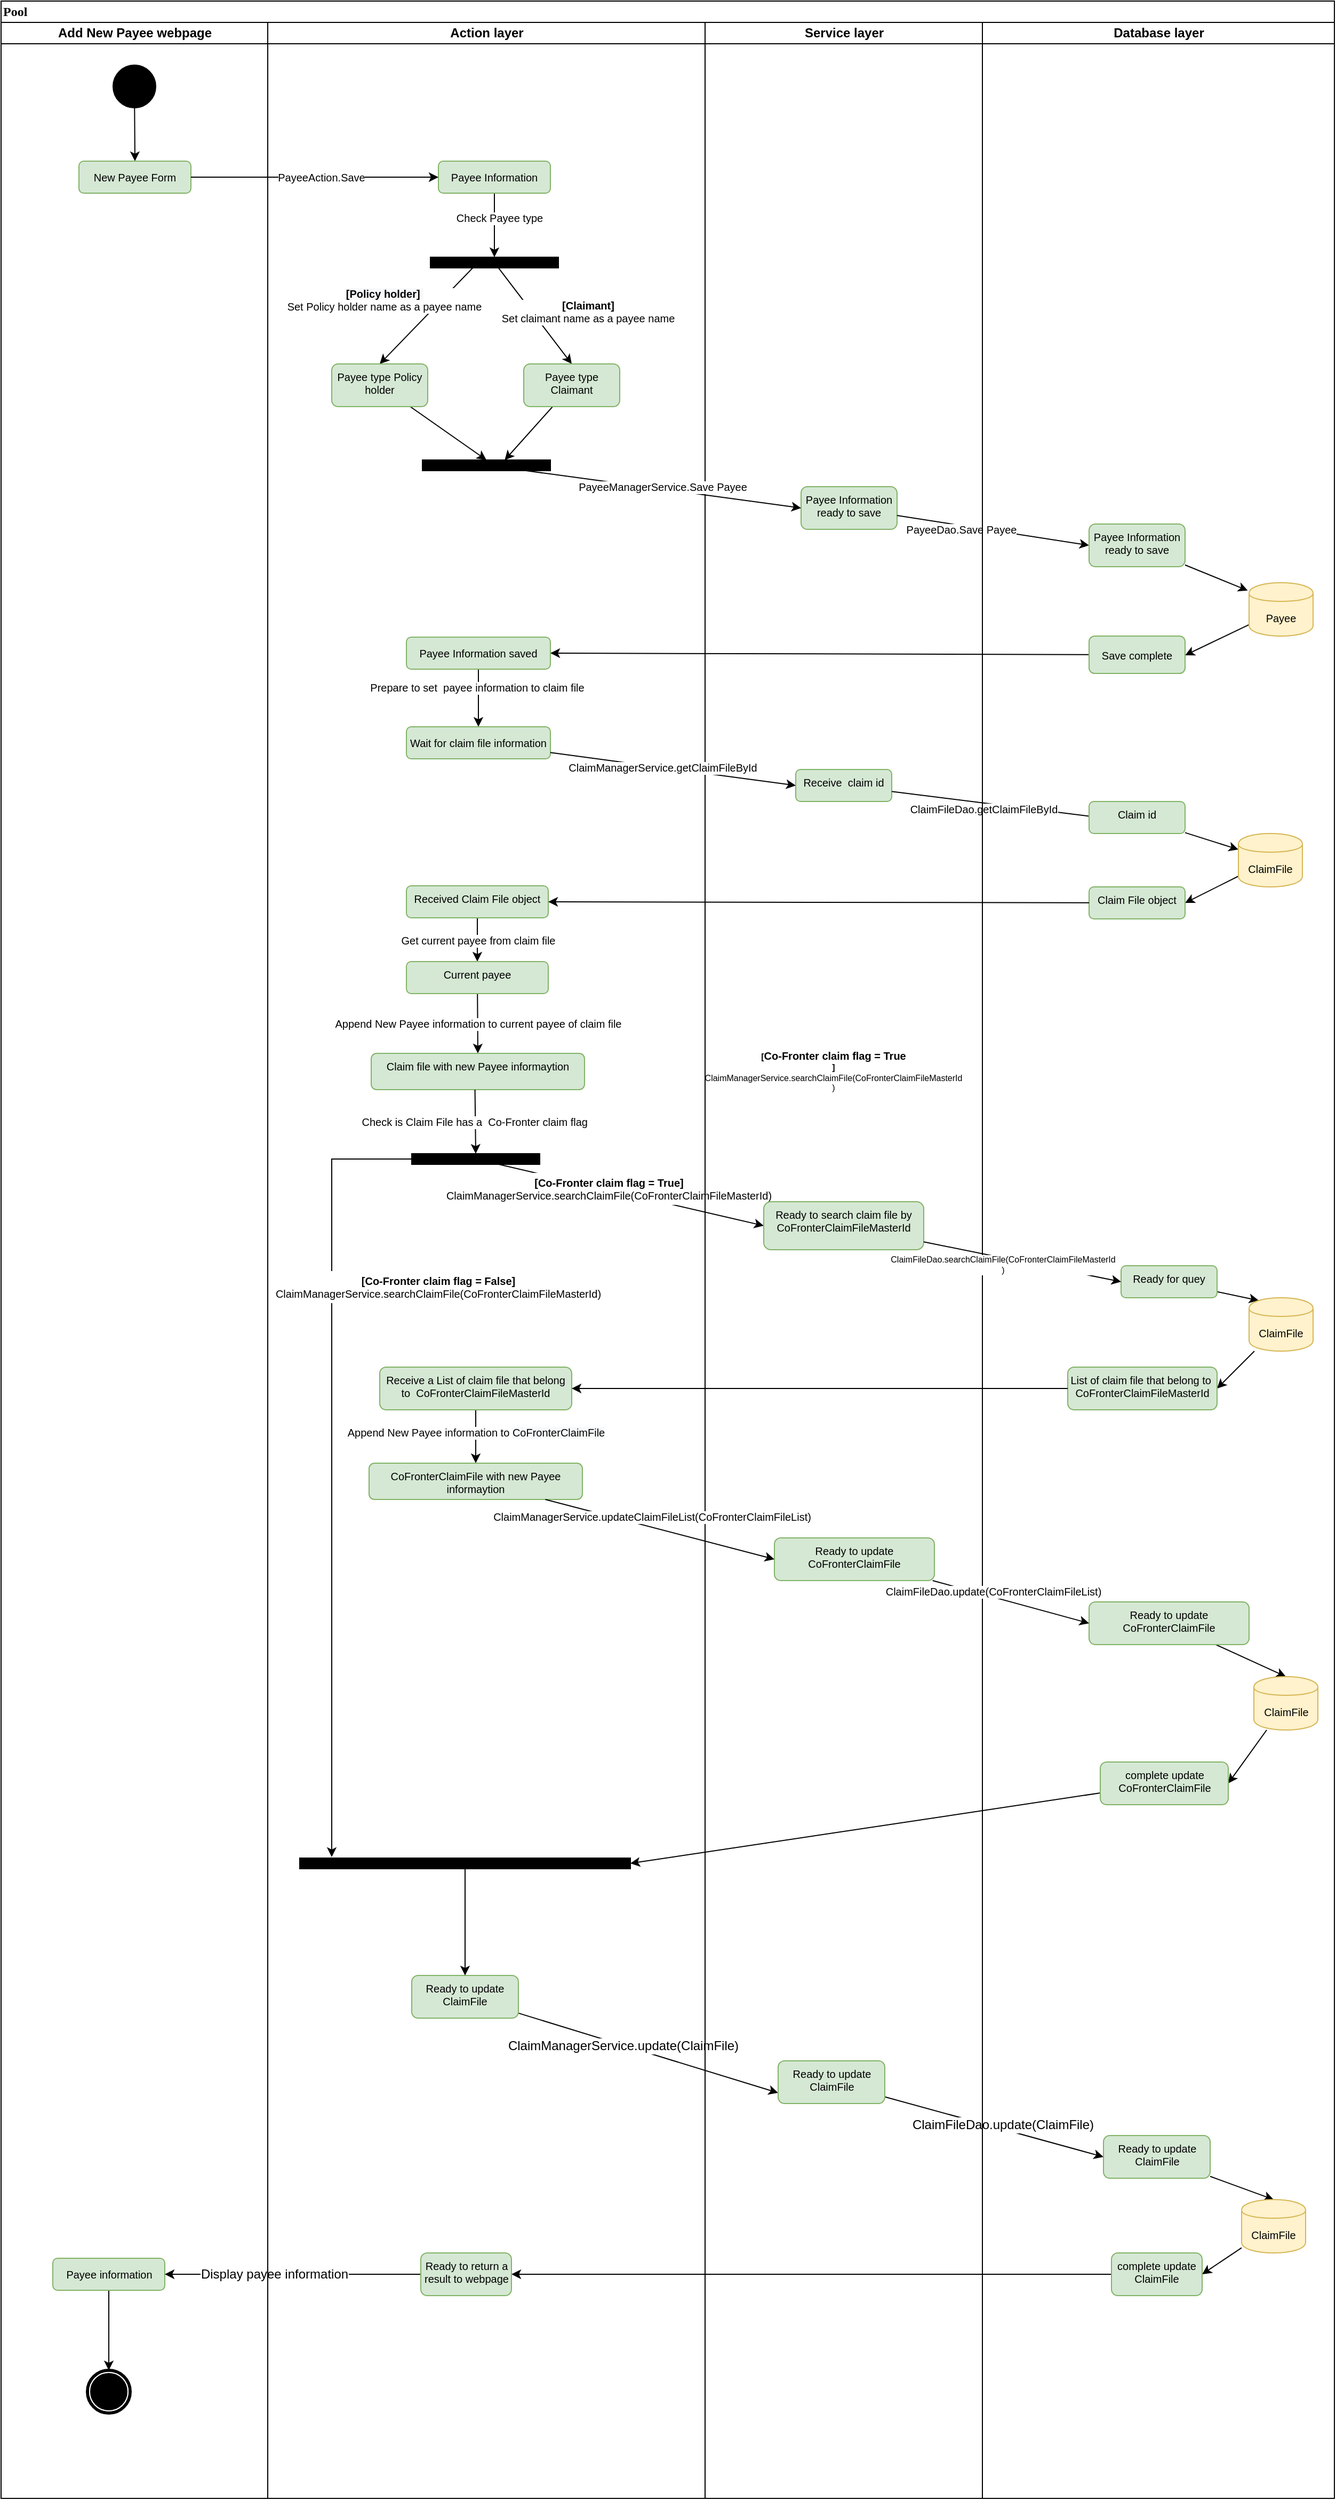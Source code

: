 <mxfile version="11.3.1" type="github" pages="1"><diagram name="Page-1" id="0783ab3e-0a74-02c8-0abd-f7b4e66b4bec"><mxGraphModel dx="1635" dy="1008" grid="1" gridSize="10" guides="1" tooltips="1" connect="1" arrows="1" fold="1" page="1" pageScale="1" pageWidth="850" pageHeight="1100" background="#ffffff" math="0" shadow="0"><root><mxCell id="0"/><mxCell id="1" parent="0"/><mxCell id="1c1d494c118603dd-1" value="Pool" style="swimlane;html=1;childLayout=stackLayout;startSize=20;rounded=0;shadow=0;comic=0;labelBackgroundColor=none;strokeColor=#000000;strokeWidth=1;fillColor=#ffffff;fontFamily=Verdana;fontSize=12;fontColor=#000000;align=left;" parent="1" vertex="1"><mxGeometry x="40" y="20" width="1250" height="2340" as="geometry"/></mxCell><mxCell id="o6uYyF3r6FIAQzFePDf1-80" style="edgeStyle=none;rounded=0;orthogonalLoop=1;jettySize=auto;html=1;entryX=0;entryY=0.5;entryDx=0;entryDy=0;fontSize=10;" edge="1" parent="1c1d494c118603dd-1" source="o6uYyF3r6FIAQzFePDf1-73" target="o6uYyF3r6FIAQzFePDf1-75"><mxGeometry relative="1" as="geometry"/></mxCell><mxCell id="o6uYyF3r6FIAQzFePDf1-82" value="&lt;b&gt;[&lt;span style=&quot;font-size: 10px&quot;&gt;Co-Fronter claim flag = True&lt;/span&gt;&lt;br&gt;]&lt;/b&gt;&lt;br&gt;ClaimManagerService.searchClaimFile(CoFronterClaimFileMasterId&lt;br&gt;)" style="text;resizable=0;points=[];align=center;verticalAlign=middle;labelBackgroundColor=#ffffff;fontSize=8;html=1;textDirection=ltr;" vertex="1" connectable="0" parent="o6uYyF3r6FIAQzFePDf1-80"><mxGeometry x="-0.267" y="-1" relative="1" as="geometry"><mxPoint x="222.5" y="-109" as="offset"/></mxGeometry></mxCell><mxCell id="1c1d494c118603dd-2" value="Add New Payee webpage" style="swimlane;html=1;startSize=20;" parent="1c1d494c118603dd-1" vertex="1"><mxGeometry y="20" width="250" height="2320" as="geometry"/></mxCell><mxCell id="o6uYyF3r6FIAQzFePDf1-14" style="edgeStyle=none;rounded=0;orthogonalLoop=1;jettySize=auto;html=1;entryX=0.5;entryY=0;entryDx=0;entryDy=0;fontSize=10;" edge="1" parent="1c1d494c118603dd-2" source="60571a20871a0731-4" target="o6uYyF3r6FIAQzFePDf1-1"><mxGeometry relative="1" as="geometry"/></mxCell><mxCell id="60571a20871a0731-4" value="" style="ellipse;whiteSpace=wrap;html=1;rounded=0;shadow=0;comic=0;labelBackgroundColor=none;strokeColor=#000000;strokeWidth=1;fillColor=#000000;fontFamily=Verdana;fontSize=12;fontColor=#000000;align=center;" parent="1c1d494c118603dd-2" vertex="1"><mxGeometry x="105" y="40" width="40" height="40" as="geometry"/></mxCell><mxCell id="o6uYyF3r6FIAQzFePDf1-1" value="New Payee Form" style="rounded=1;whiteSpace=wrap;html=1;fillColor=#d5e8d4;strokeColor=#82b366;fontSize=10;" vertex="1" parent="1c1d494c118603dd-2"><mxGeometry x="73" y="130" width="105" height="30" as="geometry"/></mxCell><mxCell id="o6uYyF3r6FIAQzFePDf1-151" style="edgeStyle=none;rounded=0;orthogonalLoop=1;jettySize=auto;html=1;entryX=0.5;entryY=0;entryDx=0;entryDy=0;fontSize=10;" edge="1" parent="1c1d494c118603dd-2" source="o6uYyF3r6FIAQzFePDf1-147" target="o6uYyF3r6FIAQzFePDf1-150"><mxGeometry relative="1" as="geometry"/></mxCell><mxCell id="o6uYyF3r6FIAQzFePDf1-147" value="Payee information" style="rounded=1;whiteSpace=wrap;html=1;fillColor=#d5e8d4;strokeColor=#82b366;fontSize=10;" vertex="1" parent="1c1d494c118603dd-2"><mxGeometry x="48.5" y="2095" width="105" height="30" as="geometry"/></mxCell><mxCell id="o6uYyF3r6FIAQzFePDf1-150" value="" style="shape=mxgraph.bpmn.shape;html=1;verticalLabelPosition=bottom;labelBackgroundColor=#ffffff;verticalAlign=top;perimeter=ellipsePerimeter;outline=end;symbol=terminate;rounded=0;shadow=0;comic=0;strokeColor=#000000;strokeWidth=1;fillColor=#ffffff;fontFamily=Verdana;fontSize=12;fontColor=#000000;align=center;" vertex="1" parent="1c1d494c118603dd-2"><mxGeometry x="81" y="2200" width="40" height="40" as="geometry"/></mxCell><mxCell id="o6uYyF3r6FIAQzFePDf1-110" style="edgeStyle=none;rounded=0;orthogonalLoop=1;jettySize=auto;html=1;entryX=1;entryY=0.5;entryDx=0;entryDy=0;fontSize=10;" edge="1" parent="1c1d494c118603dd-1" source="o6uYyF3r6FIAQzFePDf1-107" target="o6uYyF3r6FIAQzFePDf1-155"><mxGeometry relative="1" as="geometry"/></mxCell><mxCell id="o6uYyF3r6FIAQzFePDf1-114" style="edgeStyle=none;rounded=0;orthogonalLoop=1;jettySize=auto;html=1;entryX=0;entryY=0.75;entryDx=0;entryDy=0;fontSize=10;" edge="1" parent="1c1d494c118603dd-1" source="o6uYyF3r6FIAQzFePDf1-109" target="o6uYyF3r6FIAQzFePDf1-112"><mxGeometry relative="1" as="geometry"/></mxCell><mxCell id="o6uYyF3r6FIAQzFePDf1-115" value="ClaimManagerService.update(ClaimFile)" style="text;html=1;resizable=0;points=[];align=center;verticalAlign=middle;labelBackgroundColor=#ffffff;fontSize=12;" vertex="1" connectable="0" parent="o6uYyF3r6FIAQzFePDf1-114"><mxGeometry x="-0.194" relative="1" as="geometry"><mxPoint as="offset"/></mxGeometry></mxCell><mxCell id="o6uYyF3r6FIAQzFePDf1-116" style="edgeStyle=none;rounded=0;orthogonalLoop=1;jettySize=auto;html=1;entryX=0;entryY=0.5;entryDx=0;entryDy=0;fontSize=10;" edge="1" parent="1c1d494c118603dd-1" source="o6uYyF3r6FIAQzFePDf1-112" target="o6uYyF3r6FIAQzFePDf1-113"><mxGeometry relative="1" as="geometry"/></mxCell><mxCell id="o6uYyF3r6FIAQzFePDf1-117" value="ClaimFileDao.update(ClaimFile)" style="text;html=1;resizable=0;points=[];align=center;verticalAlign=middle;labelBackgroundColor=#ffffff;fontSize=12;" vertex="1" connectable="0" parent="o6uYyF3r6FIAQzFePDf1-116"><mxGeometry x="0.084" y="-2" relative="1" as="geometry"><mxPoint x="-0.5" y="-6" as="offset"/></mxGeometry></mxCell><mxCell id="o6uYyF3r6FIAQzFePDf1-146" style="edgeStyle=none;rounded=0;orthogonalLoop=1;jettySize=auto;html=1;entryX=1;entryY=0.5;entryDx=0;entryDy=0;fontSize=10;" edge="1" parent="1c1d494c118603dd-1" source="o6uYyF3r6FIAQzFePDf1-142" target="o6uYyF3r6FIAQzFePDf1-145"><mxGeometry relative="1" as="geometry"/></mxCell><mxCell id="o6uYyF3r6FIAQzFePDf1-148" style="edgeStyle=none;rounded=0;orthogonalLoop=1;jettySize=auto;html=1;entryX=1;entryY=0.5;entryDx=0;entryDy=0;fontSize=10;" edge="1" parent="1c1d494c118603dd-1" source="o6uYyF3r6FIAQzFePDf1-145" target="o6uYyF3r6FIAQzFePDf1-147"><mxGeometry relative="1" as="geometry"/></mxCell><mxCell id="o6uYyF3r6FIAQzFePDf1-149" value="Display payee information" style="text;html=1;resizable=0;points=[];align=center;verticalAlign=middle;labelBackgroundColor=#ffffff;fontSize=12;" vertex="1" connectable="0" parent="o6uYyF3r6FIAQzFePDf1-148"><mxGeometry x="0.148" relative="1" as="geometry"><mxPoint as="offset"/></mxGeometry></mxCell><mxCell id="1c1d494c118603dd-3" value="Action layer" style="swimlane;html=1;startSize=20;align=center;" parent="1c1d494c118603dd-1" vertex="1"><mxGeometry x="250" y="20" width="410" height="2320" as="geometry"/></mxCell><mxCell id="o6uYyF3r6FIAQzFePDf1-16" style="edgeStyle=none;rounded=0;orthogonalLoop=1;jettySize=auto;html=1;entryX=0.5;entryY=0;entryDx=0;entryDy=0;fontSize=10;exitX=0.339;exitY=0.901;exitDx=0;exitDy=0;exitPerimeter=0;" edge="1" parent="1c1d494c118603dd-3" source="o6uYyF3r6FIAQzFePDf1-18" target="o6uYyF3r6FIAQzFePDf1-15"><mxGeometry relative="1" as="geometry"/></mxCell><mxCell id="o6uYyF3r6FIAQzFePDf1-17" value="&lt;span style=&quot;text-align: left ; white-space: normal ; background-color: rgb(248 , 249 , 250)&quot;&gt;&lt;b&gt;[Policy holder]&lt;/b&gt;&amp;nbsp;&lt;br&gt;&lt;/span&gt;Set Policy holder name as a payee name" style="text;html=1;resizable=0;points=[];align=center;verticalAlign=middle;labelBackgroundColor=#ffffff;fontSize=10;" vertex="1" connectable="0" parent="o6uYyF3r6FIAQzFePDf1-16"><mxGeometry x="0.318" y="2" relative="1" as="geometry"><mxPoint x="-28" y="-30.5" as="offset"/></mxGeometry></mxCell><mxCell id="o6uYyF3r6FIAQzFePDf1-20" style="edgeStyle=none;rounded=0;orthogonalLoop=1;jettySize=auto;html=1;entryX=0.5;entryY=0;entryDx=0;entryDy=0;fontSize=10;" edge="1" parent="1c1d494c118603dd-3" source="o6uYyF3r6FIAQzFePDf1-10" target="o6uYyF3r6FIAQzFePDf1-18"><mxGeometry relative="1" as="geometry"/></mxCell><mxCell id="o6uYyF3r6FIAQzFePDf1-21" value="Check Payee type" style="text;html=1;resizable=0;points=[];align=center;verticalAlign=middle;labelBackgroundColor=#ffffff;fontSize=10;" vertex="1" connectable="0" parent="o6uYyF3r6FIAQzFePDf1-20"><mxGeometry x="-0.258" y="4" relative="1" as="geometry"><mxPoint as="offset"/></mxGeometry></mxCell><mxCell id="o6uYyF3r6FIAQzFePDf1-10" value="Payee Information" style="rounded=1;whiteSpace=wrap;html=1;fillColor=#d5e8d4;strokeColor=#82b366;fontSize=10;" vertex="1" parent="1c1d494c118603dd-3"><mxGeometry x="160" y="130" width="105" height="30" as="geometry"/></mxCell><mxCell id="o6uYyF3r6FIAQzFePDf1-27" style="edgeStyle=none;rounded=0;orthogonalLoop=1;jettySize=auto;html=1;entryX=0.5;entryY=0;entryDx=0;entryDy=0;fontSize=10;" edge="1" parent="1c1d494c118603dd-3" source="o6uYyF3r6FIAQzFePDf1-15" target="o6uYyF3r6FIAQzFePDf1-26"><mxGeometry relative="1" as="geometry"/></mxCell><mxCell id="o6uYyF3r6FIAQzFePDf1-15" value="Payee type Policy holder" style="rounded=1;whiteSpace=wrap;html=1;fillColor=#d5e8d4;strokeColor=#82b366;fontSize=10;align=center;verticalAlign=top;" vertex="1" parent="1c1d494c118603dd-3"><mxGeometry x="60" y="320" width="90" height="40" as="geometry"/></mxCell><mxCell id="o6uYyF3r6FIAQzFePDf1-23" style="edgeStyle=none;rounded=0;orthogonalLoop=1;jettySize=auto;html=1;entryX=0.5;entryY=0;entryDx=0;entryDy=0;fontSize=10;" edge="1" parent="1c1d494c118603dd-3" source="o6uYyF3r6FIAQzFePDf1-18" target="o6uYyF3r6FIAQzFePDf1-25"><mxGeometry relative="1" as="geometry"><mxPoint x="295" y="390" as="targetPoint"/></mxGeometry></mxCell><mxCell id="o6uYyF3r6FIAQzFePDf1-24" value="&lt;b&gt;[Claimant]&lt;/b&gt;&lt;br&gt;Set claimant name as a payee name" style="text;html=1;resizable=0;points=[];align=center;verticalAlign=middle;labelBackgroundColor=#ffffff;fontSize=10;" vertex="1" connectable="0" parent="o6uYyF3r6FIAQzFePDf1-23"><mxGeometry x="0.35" y="3" relative="1" as="geometry"><mxPoint x="35" y="-18.5" as="offset"/></mxGeometry></mxCell><mxCell id="o6uYyF3r6FIAQzFePDf1-18" value="" style="rounded=0;whiteSpace=wrap;html=1;fontSize=10;align=left;strokeColor=#000000;fillColor=#000000;" vertex="1" parent="1c1d494c118603dd-3"><mxGeometry x="152.5" y="220" width="120" height="10" as="geometry"/></mxCell><mxCell id="o6uYyF3r6FIAQzFePDf1-28" style="edgeStyle=none;rounded=0;orthogonalLoop=1;jettySize=auto;html=1;entryX=0.643;entryY=0.013;entryDx=0;entryDy=0;entryPerimeter=0;fontSize=10;" edge="1" parent="1c1d494c118603dd-3" source="o6uYyF3r6FIAQzFePDf1-25" target="o6uYyF3r6FIAQzFePDf1-26"><mxGeometry relative="1" as="geometry"/></mxCell><mxCell id="o6uYyF3r6FIAQzFePDf1-25" value="Payee type Claimant" style="rounded=1;whiteSpace=wrap;html=1;fillColor=#d5e8d4;strokeColor=#82b366;fontSize=10;align=center;verticalAlign=top;" vertex="1" parent="1c1d494c118603dd-3"><mxGeometry x="240" y="320" width="90" height="40" as="geometry"/></mxCell><mxCell id="o6uYyF3r6FIAQzFePDf1-26" value="" style="rounded=0;whiteSpace=wrap;html=1;fontSize=10;align=left;strokeColor=#000000;fillColor=#000000;" vertex="1" parent="1c1d494c118603dd-3"><mxGeometry x="145" y="410" width="120" height="10" as="geometry"/></mxCell><mxCell id="o6uYyF3r6FIAQzFePDf1-45" style="edgeStyle=none;rounded=0;orthogonalLoop=1;jettySize=auto;html=1;entryX=0.5;entryY=0;entryDx=0;entryDy=0;fontSize=10;" edge="1" parent="1c1d494c118603dd-3" source="o6uYyF3r6FIAQzFePDf1-41" target="o6uYyF3r6FIAQzFePDf1-43"><mxGeometry relative="1" as="geometry"/></mxCell><mxCell id="o6uYyF3r6FIAQzFePDf1-46" value="Prepare to set&amp;nbsp; payee information to claim file" style="text;html=1;resizable=0;points=[];align=center;verticalAlign=middle;labelBackgroundColor=#ffffff;fontSize=10;" vertex="1" connectable="0" parent="o6uYyF3r6FIAQzFePDf1-45"><mxGeometry x="-0.373" y="-2" relative="1" as="geometry"><mxPoint as="offset"/></mxGeometry></mxCell><mxCell id="o6uYyF3r6FIAQzFePDf1-41" value="Payee Information saved" style="rounded=1;whiteSpace=wrap;html=1;fillColor=#d5e8d4;strokeColor=#82b366;fontSize=10;" vertex="1" parent="1c1d494c118603dd-3"><mxGeometry x="130" y="576" width="135" height="30" as="geometry"/></mxCell><mxCell id="o6uYyF3r6FIAQzFePDf1-43" value="Wait for claim file information" style="rounded=1;whiteSpace=wrap;html=1;fillColor=#d5e8d4;strokeColor=#82b366;fontSize=10;" vertex="1" parent="1c1d494c118603dd-3"><mxGeometry x="130" y="660" width="135" height="30" as="geometry"/></mxCell><mxCell id="o6uYyF3r6FIAQzFePDf1-66" value="Get current payee from claim file" style="edgeStyle=none;rounded=0;orthogonalLoop=1;jettySize=auto;html=1;entryX=0.5;entryY=0;entryDx=0;entryDy=0;fontSize=10;" edge="1" parent="1c1d494c118603dd-3" source="o6uYyF3r6FIAQzFePDf1-59" target="o6uYyF3r6FIAQzFePDf1-65"><mxGeometry relative="1" as="geometry"/></mxCell><mxCell id="o6uYyF3r6FIAQzFePDf1-59" value="Received Claim File object" style="rounded=1;whiteSpace=wrap;html=1;fillColor=#d5e8d4;strokeColor=#82b366;fontSize=10;align=center;verticalAlign=top;" vertex="1" parent="1c1d494c118603dd-3"><mxGeometry x="130" y="809" width="133" height="30" as="geometry"/></mxCell><mxCell id="o6uYyF3r6FIAQzFePDf1-68" value="Append New Payee information to current payee of claim file" style="edgeStyle=none;rounded=0;orthogonalLoop=1;jettySize=auto;html=1;entryX=0.5;entryY=0;entryDx=0;entryDy=0;fontSize=10;" edge="1" parent="1c1d494c118603dd-3" source="o6uYyF3r6FIAQzFePDf1-65" target="o6uYyF3r6FIAQzFePDf1-67"><mxGeometry relative="1" as="geometry"/></mxCell><mxCell id="o6uYyF3r6FIAQzFePDf1-65" value="Current payee" style="rounded=1;whiteSpace=wrap;html=1;fillColor=#d5e8d4;strokeColor=#82b366;fontSize=10;align=center;verticalAlign=top;" vertex="1" parent="1c1d494c118603dd-3"><mxGeometry x="130" y="880" width="133" height="30" as="geometry"/></mxCell><mxCell id="o6uYyF3r6FIAQzFePDf1-67" value="Claim file with new Payee informaytion" style="rounded=1;whiteSpace=wrap;html=1;fillColor=#d5e8d4;strokeColor=#82b366;fontSize=10;align=center;verticalAlign=top;" vertex="1" parent="1c1d494c118603dd-3"><mxGeometry x="97" y="966" width="200" height="34" as="geometry"/></mxCell><mxCell id="o6uYyF3r6FIAQzFePDf1-156" style="edgeStyle=orthogonalEdgeStyle;rounded=0;orthogonalLoop=1;jettySize=auto;html=1;fontSize=10;" edge="1" parent="1c1d494c118603dd-3" source="o6uYyF3r6FIAQzFePDf1-73"><mxGeometry relative="1" as="geometry"><mxPoint x="60" y="1719" as="targetPoint"/><Array as="points"><mxPoint x="60" y="1065"/><mxPoint x="60" y="1719"/></Array></mxGeometry></mxCell><mxCell id="o6uYyF3r6FIAQzFePDf1-73" value="" style="rounded=0;whiteSpace=wrap;html=1;fontSize=10;align=left;strokeColor=#000000;fillColor=#000000;" vertex="1" parent="1c1d494c118603dd-3"><mxGeometry x="135" y="1060" width="120" height="10" as="geometry"/></mxCell><mxCell id="o6uYyF3r6FIAQzFePDf1-72" value="Check is Claim File has a&amp;nbsp; Co-Fronter claim flag&amp;nbsp;" style="edgeStyle=none;rounded=0;orthogonalLoop=1;jettySize=auto;html=1;fontSize=10;entryX=0.5;entryY=0;entryDx=0;entryDy=0;" edge="1" parent="1c1d494c118603dd-3" target="o6uYyF3r6FIAQzFePDf1-73"><mxGeometry relative="1" as="geometry"><mxPoint x="194.285" y="1000" as="sourcePoint"/><mxPoint x="190" y="1060" as="targetPoint"/></mxGeometry></mxCell><mxCell id="o6uYyF3r6FIAQzFePDf1-96" style="edgeStyle=none;rounded=0;orthogonalLoop=1;jettySize=auto;html=1;entryX=0.5;entryY=0;entryDx=0;entryDy=0;fontSize=8;" edge="1" parent="1c1d494c118603dd-3" source="o6uYyF3r6FIAQzFePDf1-93" target="o6uYyF3r6FIAQzFePDf1-95"><mxGeometry relative="1" as="geometry"/></mxCell><mxCell id="o6uYyF3r6FIAQzFePDf1-98" value="&lt;span style=&quot;font-size: 10px&quot;&gt;Append New Payee information to&amp;nbsp;&lt;/span&gt;&lt;span style=&quot;font-size: 10px ; white-space: normal ; background-color: rgb(248 , 249 , 250)&quot;&gt;CoFronterClaimFile&lt;/span&gt;" style="text;html=1;resizable=0;points=[];align=center;verticalAlign=middle;labelBackgroundColor=#ffffff;fontSize=8;" vertex="1" connectable="0" parent="o6uYyF3r6FIAQzFePDf1-96"><mxGeometry x="-0.425" y="-2" relative="1" as="geometry"><mxPoint x="2" y="6" as="offset"/></mxGeometry></mxCell><mxCell id="o6uYyF3r6FIAQzFePDf1-93" value="Receive a List of claim file that belong to&amp;nbsp; CoFronterClaimFileMasterId" style="rounded=1;whiteSpace=wrap;html=1;fillColor=#d5e8d4;strokeColor=#82b366;fontSize=10;align=center;verticalAlign=top;" vertex="1" parent="1c1d494c118603dd-3"><mxGeometry x="105" y="1260" width="180" height="40" as="geometry"/></mxCell><mxCell id="o6uYyF3r6FIAQzFePDf1-95" value="CoFronterClaimFile&amp;nbsp;with new Payee informaytion" style="rounded=1;whiteSpace=wrap;html=1;fillColor=#d5e8d4;strokeColor=#82b366;fontSize=10;align=center;verticalAlign=top;" vertex="1" parent="1c1d494c118603dd-3"><mxGeometry x="95" y="1350" width="200" height="34" as="geometry"/></mxCell><mxCell id="o6uYyF3r6FIAQzFePDf1-109" value="Ready to update&lt;br&gt;ClaimFile" style="rounded=1;whiteSpace=wrap;html=1;fillColor=#d5e8d4;strokeColor=#82b366;fontSize=10;align=center;verticalAlign=top;" vertex="1" parent="1c1d494c118603dd-3"><mxGeometry x="135" y="1830" width="100" height="40" as="geometry"/></mxCell><mxCell id="o6uYyF3r6FIAQzFePDf1-145" value="Ready to return a result to webpage" style="rounded=1;whiteSpace=wrap;html=1;fillColor=#d5e8d4;strokeColor=#82b366;fontSize=10;align=center;verticalAlign=top;" vertex="1" parent="1c1d494c118603dd-3"><mxGeometry x="143.5" y="2090" width="85" height="40" as="geometry"/></mxCell><mxCell id="o6uYyF3r6FIAQzFePDf1-154" value="&lt;b style=&quot;font-size: 10px; white-space: nowrap;&quot;&gt;[&lt;span style=&quot;font-size: 10px;&quot;&gt;Co-Fronter claim flag = True&lt;/span&gt;]&lt;/b&gt;&lt;br style=&quot;font-size: 10px; white-space: nowrap;&quot;&gt;&lt;span style=&quot;font-size: 10px; white-space: nowrap;&quot;&gt;ClaimManagerService.searchClaimFile(CoFronterClaimFileMasterId&lt;/span&gt;&lt;span style=&quot;font-size: 10px; white-space: nowrap;&quot;&gt;)&lt;/span&gt;" style="text;html=1;align=center;verticalAlign=middle;whiteSpace=wrap;rounded=0;labelBackgroundColor=none;fontSize=10;strokeColor=none;fillColor=#ffffff;" vertex="1" parent="1c1d494c118603dd-3"><mxGeometry x="175" y="1078" width="290" height="30" as="geometry"/></mxCell><mxCell id="o6uYyF3r6FIAQzFePDf1-157" style="edgeStyle=orthogonalEdgeStyle;rounded=0;orthogonalLoop=1;jettySize=auto;html=1;entryX=0.5;entryY=0;entryDx=0;entryDy=0;fontSize=10;" edge="1" parent="1c1d494c118603dd-3" source="o6uYyF3r6FIAQzFePDf1-155" target="o6uYyF3r6FIAQzFePDf1-109"><mxGeometry relative="1" as="geometry"/></mxCell><mxCell id="o6uYyF3r6FIAQzFePDf1-155" value="" style="rounded=0;whiteSpace=wrap;html=1;fontSize=10;align=left;strokeColor=#000000;fillColor=#000000;" vertex="1" parent="1c1d494c118603dd-3"><mxGeometry x="30" y="1720" width="310" height="10" as="geometry"/></mxCell><mxCell id="o6uYyF3r6FIAQzFePDf1-158" value="&lt;b style=&quot;font-size: 10px ; white-space: nowrap&quot;&gt;[&lt;span style=&quot;font-size: 10px&quot;&gt;Co-Fronter claim flag = False&lt;/span&gt;]&lt;/b&gt;&lt;br style=&quot;font-size: 10px ; white-space: nowrap&quot;&gt;&lt;span style=&quot;font-size: 10px ; white-space: nowrap&quot;&gt;ClaimManagerService.searchClaimFile(CoFronterClaimFileMasterId&lt;/span&gt;&lt;span style=&quot;font-size: 10px ; white-space: nowrap&quot;&gt;)&lt;/span&gt;" style="text;html=1;align=center;verticalAlign=middle;whiteSpace=wrap;rounded=0;labelBackgroundColor=none;fontSize=10;strokeColor=none;fillColor=#ffffff;" vertex="1" parent="1c1d494c118603dd-3"><mxGeometry x="15" y="1170" width="290" height="30" as="geometry"/></mxCell><mxCell id="1c1d494c118603dd-4" value="Service layer" style="swimlane;html=1;startSize=20;" parent="1c1d494c118603dd-1" vertex="1"><mxGeometry x="660" y="20" width="260" height="2320" as="geometry"/></mxCell><mxCell id="o6uYyF3r6FIAQzFePDf1-29" value="Payee Information&lt;br&gt;ready to save" style="rounded=1;whiteSpace=wrap;html=1;fillColor=#d5e8d4;strokeColor=#82b366;fontSize=10;align=center;verticalAlign=top;" vertex="1" parent="1c1d494c118603dd-4"><mxGeometry x="90" y="435" width="90" height="40" as="geometry"/></mxCell><mxCell id="o6uYyF3r6FIAQzFePDf1-47" value="Receive&amp;nbsp; claim id" style="rounded=1;whiteSpace=wrap;html=1;fillColor=#d5e8d4;strokeColor=#82b366;fontSize=10;align=center;verticalAlign=top;" vertex="1" parent="1c1d494c118603dd-4"><mxGeometry x="85" y="700" width="90" height="30" as="geometry"/></mxCell><mxCell id="o6uYyF3r6FIAQzFePDf1-75" value="Ready to search claim file by&lt;br&gt;CoFronterClaimFileMasterId" style="rounded=1;whiteSpace=wrap;html=1;fillColor=#d5e8d4;strokeColor=#82b366;fontSize=10;align=center;verticalAlign=top;" vertex="1" parent="1c1d494c118603dd-4"><mxGeometry x="55" y="1105" width="150" height="45" as="geometry"/></mxCell><mxCell id="o6uYyF3r6FIAQzFePDf1-99" value="Ready to update&lt;br&gt;CoFronterClaimFile" style="rounded=1;whiteSpace=wrap;html=1;fillColor=#d5e8d4;strokeColor=#82b366;fontSize=10;align=center;verticalAlign=top;" vertex="1" parent="1c1d494c118603dd-4"><mxGeometry x="65" y="1420" width="150" height="40" as="geometry"/></mxCell><mxCell id="o6uYyF3r6FIAQzFePDf1-112" value="Ready to update&lt;br&gt;ClaimFile" style="rounded=1;whiteSpace=wrap;html=1;fillColor=#d5e8d4;strokeColor=#82b366;fontSize=10;align=center;verticalAlign=top;" vertex="1" parent="1c1d494c118603dd-4"><mxGeometry x="68.5" y="1910" width="100" height="40" as="geometry"/></mxCell><mxCell id="o6uYyF3r6FIAQzFePDf1-11" style="rounded=0;orthogonalLoop=1;jettySize=auto;html=1;entryX=0;entryY=0.5;entryDx=0;entryDy=0;fontSize=10;strokeColor=none;" edge="1" parent="1c1d494c118603dd-1" source="o6uYyF3r6FIAQzFePDf1-1" target="o6uYyF3r6FIAQzFePDf1-10"><mxGeometry relative="1" as="geometry"/></mxCell><mxCell id="o6uYyF3r6FIAQzFePDf1-12" style="edgeStyle=none;rounded=0;orthogonalLoop=1;jettySize=auto;html=1;entryX=0;entryY=0.5;entryDx=0;entryDy=0;fontSize=10;" edge="1" parent="1c1d494c118603dd-1" source="o6uYyF3r6FIAQzFePDf1-1" target="o6uYyF3r6FIAQzFePDf1-10"><mxGeometry relative="1" as="geometry"/></mxCell><mxCell id="o6uYyF3r6FIAQzFePDf1-13" value="PayeeAction.Save" style="text;html=1;resizable=0;points=[];align=center;verticalAlign=middle;labelBackgroundColor=#ffffff;fontSize=10;" vertex="1" connectable="0" parent="o6uYyF3r6FIAQzFePDf1-12"><mxGeometry x="-0.441" relative="1" as="geometry"><mxPoint x="57" as="offset"/></mxGeometry></mxCell><mxCell id="o6uYyF3r6FIAQzFePDf1-30" style="edgeStyle=none;rounded=0;orthogonalLoop=1;jettySize=auto;html=1;entryX=0;entryY=0.5;entryDx=0;entryDy=0;fontSize=10;" edge="1" parent="1c1d494c118603dd-1" source="o6uYyF3r6FIAQzFePDf1-26" target="o6uYyF3r6FIAQzFePDf1-29"><mxGeometry relative="1" as="geometry"/></mxCell><mxCell id="o6uYyF3r6FIAQzFePDf1-31" value="PayeeManagerService.Save Payee" style="text;html=1;resizable=0;points=[];align=center;verticalAlign=middle;labelBackgroundColor=#ffffff;fontSize=10;" vertex="1" connectable="0" parent="o6uYyF3r6FIAQzFePDf1-30"><mxGeometry x="-0.478" y="1" relative="1" as="geometry"><mxPoint x="60.5" y="7" as="offset"/></mxGeometry></mxCell><mxCell id="o6uYyF3r6FIAQzFePDf1-34" style="edgeStyle=none;rounded=0;orthogonalLoop=1;jettySize=auto;html=1;entryX=0;entryY=0.5;entryDx=0;entryDy=0;fontSize=10;" edge="1" parent="1c1d494c118603dd-1" source="o6uYyF3r6FIAQzFePDf1-29" target="o6uYyF3r6FIAQzFePDf1-33"><mxGeometry relative="1" as="geometry"/></mxCell><mxCell id="o6uYyF3r6FIAQzFePDf1-35" value="PayeeDao.Save Payee" style="text;html=1;resizable=0;points=[];align=center;verticalAlign=middle;labelBackgroundColor=#ffffff;fontSize=10;" vertex="1" connectable="0" parent="o6uYyF3r6FIAQzFePDf1-34"><mxGeometry x="-0.55" y="-3" relative="1" as="geometry"><mxPoint x="20" y="3.5" as="offset"/></mxGeometry></mxCell><mxCell id="o6uYyF3r6FIAQzFePDf1-42" style="edgeStyle=none;rounded=0;orthogonalLoop=1;jettySize=auto;html=1;entryX=1;entryY=0.5;entryDx=0;entryDy=0;fontSize=10;" edge="1" parent="1c1d494c118603dd-1" source="o6uYyF3r6FIAQzFePDf1-38" target="o6uYyF3r6FIAQzFePDf1-41"><mxGeometry relative="1" as="geometry"/></mxCell><mxCell id="o6uYyF3r6FIAQzFePDf1-48" style="edgeStyle=none;rounded=0;orthogonalLoop=1;jettySize=auto;html=1;entryX=0;entryY=0.5;entryDx=0;entryDy=0;fontSize=10;" edge="1" parent="1c1d494c118603dd-1" source="o6uYyF3r6FIAQzFePDf1-43" target="o6uYyF3r6FIAQzFePDf1-47"><mxGeometry relative="1" as="geometry"/></mxCell><mxCell id="o6uYyF3r6FIAQzFePDf1-49" value="ClaimManagerService.getClaimFileById" style="text;html=1;resizable=0;points=[];align=center;verticalAlign=middle;labelBackgroundColor=#ffffff;fontSize=10;" vertex="1" connectable="0" parent="o6uYyF3r6FIAQzFePDf1-48"><mxGeometry x="-0.562" relative="1" as="geometry"><mxPoint x="54.5" y="7" as="offset"/></mxGeometry></mxCell><mxCell id="o6uYyF3r6FIAQzFePDf1-51" style="edgeStyle=none;rounded=0;orthogonalLoop=1;jettySize=auto;html=1;fontSize=10;" edge="1" parent="1c1d494c118603dd-1" source="o6uYyF3r6FIAQzFePDf1-47"><mxGeometry relative="1" as="geometry"><mxPoint x="1030" y="765" as="targetPoint"/></mxGeometry></mxCell><mxCell id="o6uYyF3r6FIAQzFePDf1-52" value="ClaimFileDao.getClaimFileById" style="text;html=1;resizable=0;points=[];align=center;verticalAlign=middle;labelBackgroundColor=#ffffff;fontSize=10;" vertex="1" connectable="0" parent="o6uYyF3r6FIAQzFePDf1-51"><mxGeometry x="-0.482" y="-1" relative="1" as="geometry"><mxPoint x="35" y="9" as="offset"/></mxGeometry></mxCell><mxCell id="o6uYyF3r6FIAQzFePDf1-32" value="Database layer" style="swimlane;html=1;startSize=20;" vertex="1" parent="1c1d494c118603dd-1"><mxGeometry x="920" y="20" width="330" height="2320" as="geometry"/></mxCell><mxCell id="o6uYyF3r6FIAQzFePDf1-37" style="edgeStyle=none;rounded=0;orthogonalLoop=1;jettySize=auto;html=1;entryX=-0.02;entryY=0.147;entryDx=0;entryDy=0;entryPerimeter=0;fontSize=10;" edge="1" parent="o6uYyF3r6FIAQzFePDf1-32" source="o6uYyF3r6FIAQzFePDf1-33" target="o6uYyF3r6FIAQzFePDf1-36"><mxGeometry relative="1" as="geometry"/></mxCell><mxCell id="o6uYyF3r6FIAQzFePDf1-33" value="Payee Information&lt;br&gt;ready to save" style="rounded=1;whiteSpace=wrap;html=1;fillColor=#d5e8d4;strokeColor=#82b366;fontSize=10;align=center;verticalAlign=top;" vertex="1" parent="o6uYyF3r6FIAQzFePDf1-32"><mxGeometry x="100" y="470" width="90" height="40" as="geometry"/></mxCell><mxCell id="o6uYyF3r6FIAQzFePDf1-39" style="edgeStyle=none;rounded=0;orthogonalLoop=1;jettySize=auto;html=1;fontSize=10;" edge="1" parent="o6uYyF3r6FIAQzFePDf1-32" source="o6uYyF3r6FIAQzFePDf1-36"><mxGeometry relative="1" as="geometry"><mxPoint x="190" y="593" as="targetPoint"/></mxGeometry></mxCell><mxCell id="o6uYyF3r6FIAQzFePDf1-36" value="Payee" style="shape=cylinder;whiteSpace=wrap;html=1;boundedLbl=1;backgroundOutline=1;strokeColor=#d6b656;fillColor=#fff2cc;fontSize=10;align=center;" vertex="1" parent="o6uYyF3r6FIAQzFePDf1-32"><mxGeometry x="250" y="525" width="60" height="50" as="geometry"/></mxCell><mxCell id="o6uYyF3r6FIAQzFePDf1-38" value="Save complete" style="rounded=1;whiteSpace=wrap;html=1;fillColor=#d5e8d4;strokeColor=#82b366;fontSize=10;align=center;verticalAlign=middle;" vertex="1" parent="o6uYyF3r6FIAQzFePDf1-32"><mxGeometry x="100" y="575" width="90" height="35" as="geometry"/></mxCell><mxCell id="o6uYyF3r6FIAQzFePDf1-54" style="edgeStyle=none;rounded=0;orthogonalLoop=1;jettySize=auto;html=1;entryX=0;entryY=0.3;entryDx=0;entryDy=0;fontSize=10;" edge="1" parent="o6uYyF3r6FIAQzFePDf1-32" source="o6uYyF3r6FIAQzFePDf1-50" target="o6uYyF3r6FIAQzFePDf1-53"><mxGeometry relative="1" as="geometry"/></mxCell><mxCell id="o6uYyF3r6FIAQzFePDf1-50" value="Claim id" style="rounded=1;whiteSpace=wrap;html=1;fillColor=#d5e8d4;strokeColor=#82b366;fontSize=10;align=center;verticalAlign=top;" vertex="1" parent="o6uYyF3r6FIAQzFePDf1-32"><mxGeometry x="100" y="730" width="90" height="30" as="geometry"/></mxCell><mxCell id="o6uYyF3r6FIAQzFePDf1-56" style="edgeStyle=none;rounded=0;orthogonalLoop=1;jettySize=auto;html=1;entryX=1;entryY=0.5;entryDx=0;entryDy=0;fontSize=10;" edge="1" parent="o6uYyF3r6FIAQzFePDf1-32" source="o6uYyF3r6FIAQzFePDf1-53" target="o6uYyF3r6FIAQzFePDf1-55"><mxGeometry relative="1" as="geometry"/></mxCell><mxCell id="o6uYyF3r6FIAQzFePDf1-53" value="ClaimFile" style="shape=cylinder;whiteSpace=wrap;html=1;boundedLbl=1;backgroundOutline=1;strokeColor=#d6b656;fillColor=#fff2cc;fontSize=10;align=center;" vertex="1" parent="o6uYyF3r6FIAQzFePDf1-32"><mxGeometry x="240" y="760" width="60" height="50" as="geometry"/></mxCell><mxCell id="o6uYyF3r6FIAQzFePDf1-55" value="Claim File object" style="rounded=1;whiteSpace=wrap;html=1;fillColor=#d5e8d4;strokeColor=#82b366;fontSize=10;align=center;verticalAlign=top;" vertex="1" parent="o6uYyF3r6FIAQzFePDf1-32"><mxGeometry x="100" y="810" width="90" height="30" as="geometry"/></mxCell><mxCell id="o6uYyF3r6FIAQzFePDf1-89" style="edgeStyle=none;rounded=0;orthogonalLoop=1;jettySize=auto;html=1;entryX=0.15;entryY=0.05;entryDx=0;entryDy=0;entryPerimeter=0;fontSize=8;" edge="1" parent="o6uYyF3r6FIAQzFePDf1-32" source="o6uYyF3r6FIAQzFePDf1-83" target="o6uYyF3r6FIAQzFePDf1-88"><mxGeometry relative="1" as="geometry"/></mxCell><mxCell id="o6uYyF3r6FIAQzFePDf1-83" value="Ready for quey" style="rounded=1;whiteSpace=wrap;html=1;fillColor=#d5e8d4;strokeColor=#82b366;fontSize=10;align=center;verticalAlign=top;" vertex="1" parent="o6uYyF3r6FIAQzFePDf1-32"><mxGeometry x="130" y="1165" width="90" height="30" as="geometry"/></mxCell><mxCell id="o6uYyF3r6FIAQzFePDf1-91" style="edgeStyle=none;rounded=0;orthogonalLoop=1;jettySize=auto;html=1;entryX=1;entryY=0.5;entryDx=0;entryDy=0;fontSize=8;" edge="1" parent="o6uYyF3r6FIAQzFePDf1-32" source="o6uYyF3r6FIAQzFePDf1-88" target="o6uYyF3r6FIAQzFePDf1-90"><mxGeometry relative="1" as="geometry"/></mxCell><mxCell id="o6uYyF3r6FIAQzFePDf1-88" value="ClaimFile" style="shape=cylinder;whiteSpace=wrap;html=1;boundedLbl=1;backgroundOutline=1;strokeColor=#d6b656;fillColor=#fff2cc;fontSize=10;align=center;" vertex="1" parent="o6uYyF3r6FIAQzFePDf1-32"><mxGeometry x="250" y="1195" width="60" height="50" as="geometry"/></mxCell><mxCell id="o6uYyF3r6FIAQzFePDf1-90" value="List of claim file that belong to&amp;nbsp; CoFronterClaimFileMasterId" style="rounded=1;whiteSpace=wrap;html=1;fillColor=#d5e8d4;strokeColor=#82b366;fontSize=10;align=center;verticalAlign=top;" vertex="1" parent="o6uYyF3r6FIAQzFePDf1-32"><mxGeometry x="80" y="1260" width="140" height="40" as="geometry"/></mxCell><mxCell id="o6uYyF3r6FIAQzFePDf1-106" style="edgeStyle=none;rounded=0;orthogonalLoop=1;jettySize=auto;html=1;entryX=0.5;entryY=0;entryDx=0;entryDy=0;fontSize=10;" edge="1" parent="o6uYyF3r6FIAQzFePDf1-32" source="o6uYyF3r6FIAQzFePDf1-102" target="o6uYyF3r6FIAQzFePDf1-105"><mxGeometry relative="1" as="geometry"/></mxCell><mxCell id="o6uYyF3r6FIAQzFePDf1-102" value="Ready to update&lt;br&gt;CoFronterClaimFile" style="rounded=1;whiteSpace=wrap;html=1;fillColor=#d5e8d4;strokeColor=#82b366;fontSize=10;align=center;verticalAlign=top;" vertex="1" parent="o6uYyF3r6FIAQzFePDf1-32"><mxGeometry x="100" y="1480" width="150" height="40" as="geometry"/></mxCell><mxCell id="o6uYyF3r6FIAQzFePDf1-108" style="edgeStyle=none;rounded=0;orthogonalLoop=1;jettySize=auto;html=1;entryX=1;entryY=0.5;entryDx=0;entryDy=0;fontSize=10;" edge="1" parent="o6uYyF3r6FIAQzFePDf1-32" source="o6uYyF3r6FIAQzFePDf1-105" target="o6uYyF3r6FIAQzFePDf1-107"><mxGeometry relative="1" as="geometry"/></mxCell><mxCell id="o6uYyF3r6FIAQzFePDf1-105" value="ClaimFile" style="shape=cylinder;whiteSpace=wrap;html=1;boundedLbl=1;backgroundOutline=1;strokeColor=#d6b656;fillColor=#fff2cc;fontSize=10;align=center;" vertex="1" parent="o6uYyF3r6FIAQzFePDf1-32"><mxGeometry x="254.5" y="1550" width="60" height="50" as="geometry"/></mxCell><mxCell id="o6uYyF3r6FIAQzFePDf1-107" value="complete update CoFronterClaimFile" style="rounded=1;whiteSpace=wrap;html=1;fillColor=#d5e8d4;strokeColor=#82b366;fontSize=10;align=center;verticalAlign=top;" vertex="1" parent="o6uYyF3r6FIAQzFePDf1-32"><mxGeometry x="110.5" y="1630" width="120" height="40" as="geometry"/></mxCell><mxCell id="o6uYyF3r6FIAQzFePDf1-141" style="edgeStyle=none;rounded=0;orthogonalLoop=1;jettySize=auto;html=1;entryX=0.5;entryY=0;entryDx=0;entryDy=0;fontSize=10;" edge="1" parent="o6uYyF3r6FIAQzFePDf1-32" source="o6uYyF3r6FIAQzFePDf1-113" target="o6uYyF3r6FIAQzFePDf1-140"><mxGeometry relative="1" as="geometry"/></mxCell><mxCell id="o6uYyF3r6FIAQzFePDf1-113" value="Ready to update&lt;br&gt;ClaimFile" style="rounded=1;whiteSpace=wrap;html=1;fillColor=#d5e8d4;strokeColor=#82b366;fontSize=10;align=center;verticalAlign=top;" vertex="1" parent="o6uYyF3r6FIAQzFePDf1-32"><mxGeometry x="113.5" y="1980" width="100" height="40" as="geometry"/></mxCell><mxCell id="o6uYyF3r6FIAQzFePDf1-144" style="edgeStyle=none;rounded=0;orthogonalLoop=1;jettySize=auto;html=1;entryX=1;entryY=0.5;entryDx=0;entryDy=0;fontSize=10;" edge="1" parent="o6uYyF3r6FIAQzFePDf1-32" source="o6uYyF3r6FIAQzFePDf1-140" target="o6uYyF3r6FIAQzFePDf1-142"><mxGeometry relative="1" as="geometry"/></mxCell><mxCell id="o6uYyF3r6FIAQzFePDf1-140" value="ClaimFile" style="shape=cylinder;whiteSpace=wrap;html=1;boundedLbl=1;backgroundOutline=1;strokeColor=#d6b656;fillColor=#fff2cc;fontSize=10;align=center;" vertex="1" parent="o6uYyF3r6FIAQzFePDf1-32"><mxGeometry x="243" y="2040" width="60" height="50" as="geometry"/></mxCell><mxCell id="o6uYyF3r6FIAQzFePDf1-142" value="complete update ClaimFile" style="rounded=1;whiteSpace=wrap;html=1;fillColor=#d5e8d4;strokeColor=#82b366;fontSize=10;align=center;verticalAlign=top;" vertex="1" parent="o6uYyF3r6FIAQzFePDf1-32"><mxGeometry x="121" y="2090" width="85" height="40" as="geometry"/></mxCell><mxCell id="o6uYyF3r6FIAQzFePDf1-62" style="edgeStyle=none;rounded=0;orthogonalLoop=1;jettySize=auto;html=1;entryX=1;entryY=0.5;entryDx=0;entryDy=0;fontSize=10;" edge="1" parent="1c1d494c118603dd-1" source="o6uYyF3r6FIAQzFePDf1-55" target="o6uYyF3r6FIAQzFePDf1-59"><mxGeometry relative="1" as="geometry"/></mxCell><mxCell id="o6uYyF3r6FIAQzFePDf1-84" style="edgeStyle=none;rounded=0;orthogonalLoop=1;jettySize=auto;html=1;entryX=0;entryY=0.5;entryDx=0;entryDy=0;fontSize=10;" edge="1" parent="1c1d494c118603dd-1" source="o6uYyF3r6FIAQzFePDf1-75" target="o6uYyF3r6FIAQzFePDf1-83"><mxGeometry relative="1" as="geometry"/></mxCell><mxCell id="o6uYyF3r6FIAQzFePDf1-85" value="ClaimFileDao.&lt;span style=&quot;font-size: 8px;&quot;&gt;searchClaimFile(CoFronterClaimFileMasterId&lt;/span&gt;&lt;br style=&quot;font-size: 8px;&quot;&gt;&lt;span style=&quot;font-size: 8px;&quot;&gt;)&lt;/span&gt;" style="text;html=1;resizable=0;points=[];align=center;verticalAlign=middle;labelBackgroundColor=#ffffff;fontSize=8;" vertex="1" connectable="0" parent="o6uYyF3r6FIAQzFePDf1-84"><mxGeometry x="0.254" y="1" relative="1" as="geometry"><mxPoint x="-42.5" y="-1" as="offset"/></mxGeometry></mxCell><mxCell id="o6uYyF3r6FIAQzFePDf1-94" style="edgeStyle=none;rounded=0;orthogonalLoop=1;jettySize=auto;html=1;fontSize=8;" edge="1" parent="1c1d494c118603dd-1" source="o6uYyF3r6FIAQzFePDf1-90" target="o6uYyF3r6FIAQzFePDf1-93"><mxGeometry relative="1" as="geometry"/></mxCell><mxCell id="o6uYyF3r6FIAQzFePDf1-100" style="edgeStyle=none;rounded=0;orthogonalLoop=1;jettySize=auto;html=1;entryX=0;entryY=0.5;entryDx=0;entryDy=0;fontSize=8;" edge="1" parent="1c1d494c118603dd-1" source="o6uYyF3r6FIAQzFePDf1-95" target="o6uYyF3r6FIAQzFePDf1-99"><mxGeometry relative="1" as="geometry"/></mxCell><mxCell id="o6uYyF3r6FIAQzFePDf1-101" value="ClaimManagerService.updateClaimFileList(CoFronterClaimFileList)" style="text;html=1;resizable=0;points=[];align=center;verticalAlign=middle;labelBackgroundColor=#ffffff;fontSize=10;" vertex="1" connectable="0" parent="o6uYyF3r6FIAQzFePDf1-100"><mxGeometry x="-0.092" y="-2" relative="1" as="geometry"><mxPoint x="2.5" y="-11.5" as="offset"/></mxGeometry></mxCell><mxCell id="o6uYyF3r6FIAQzFePDf1-103" style="edgeStyle=none;rounded=0;orthogonalLoop=1;jettySize=auto;html=1;entryX=0;entryY=0.5;entryDx=0;entryDy=0;fontSize=10;" edge="1" parent="1c1d494c118603dd-1" source="o6uYyF3r6FIAQzFePDf1-99" target="o6uYyF3r6FIAQzFePDf1-102"><mxGeometry relative="1" as="geometry"/></mxCell><mxCell id="o6uYyF3r6FIAQzFePDf1-104" value="&lt;span style=&quot;font-size: 10px&quot;&gt;ClaimFileDao&lt;/span&gt;.update(CoFronterClaimFileList)" style="text;html=1;resizable=0;points=[];align=center;verticalAlign=middle;labelBackgroundColor=#ffffff;fontSize=10;" vertex="1" connectable="0" parent="o6uYyF3r6FIAQzFePDf1-103"><mxGeometry x="-0.11" y="-2" relative="1" as="geometry"><mxPoint x="-8" y="-9.5" as="offset"/></mxGeometry></mxCell></root></mxGraphModel></diagram></mxfile>